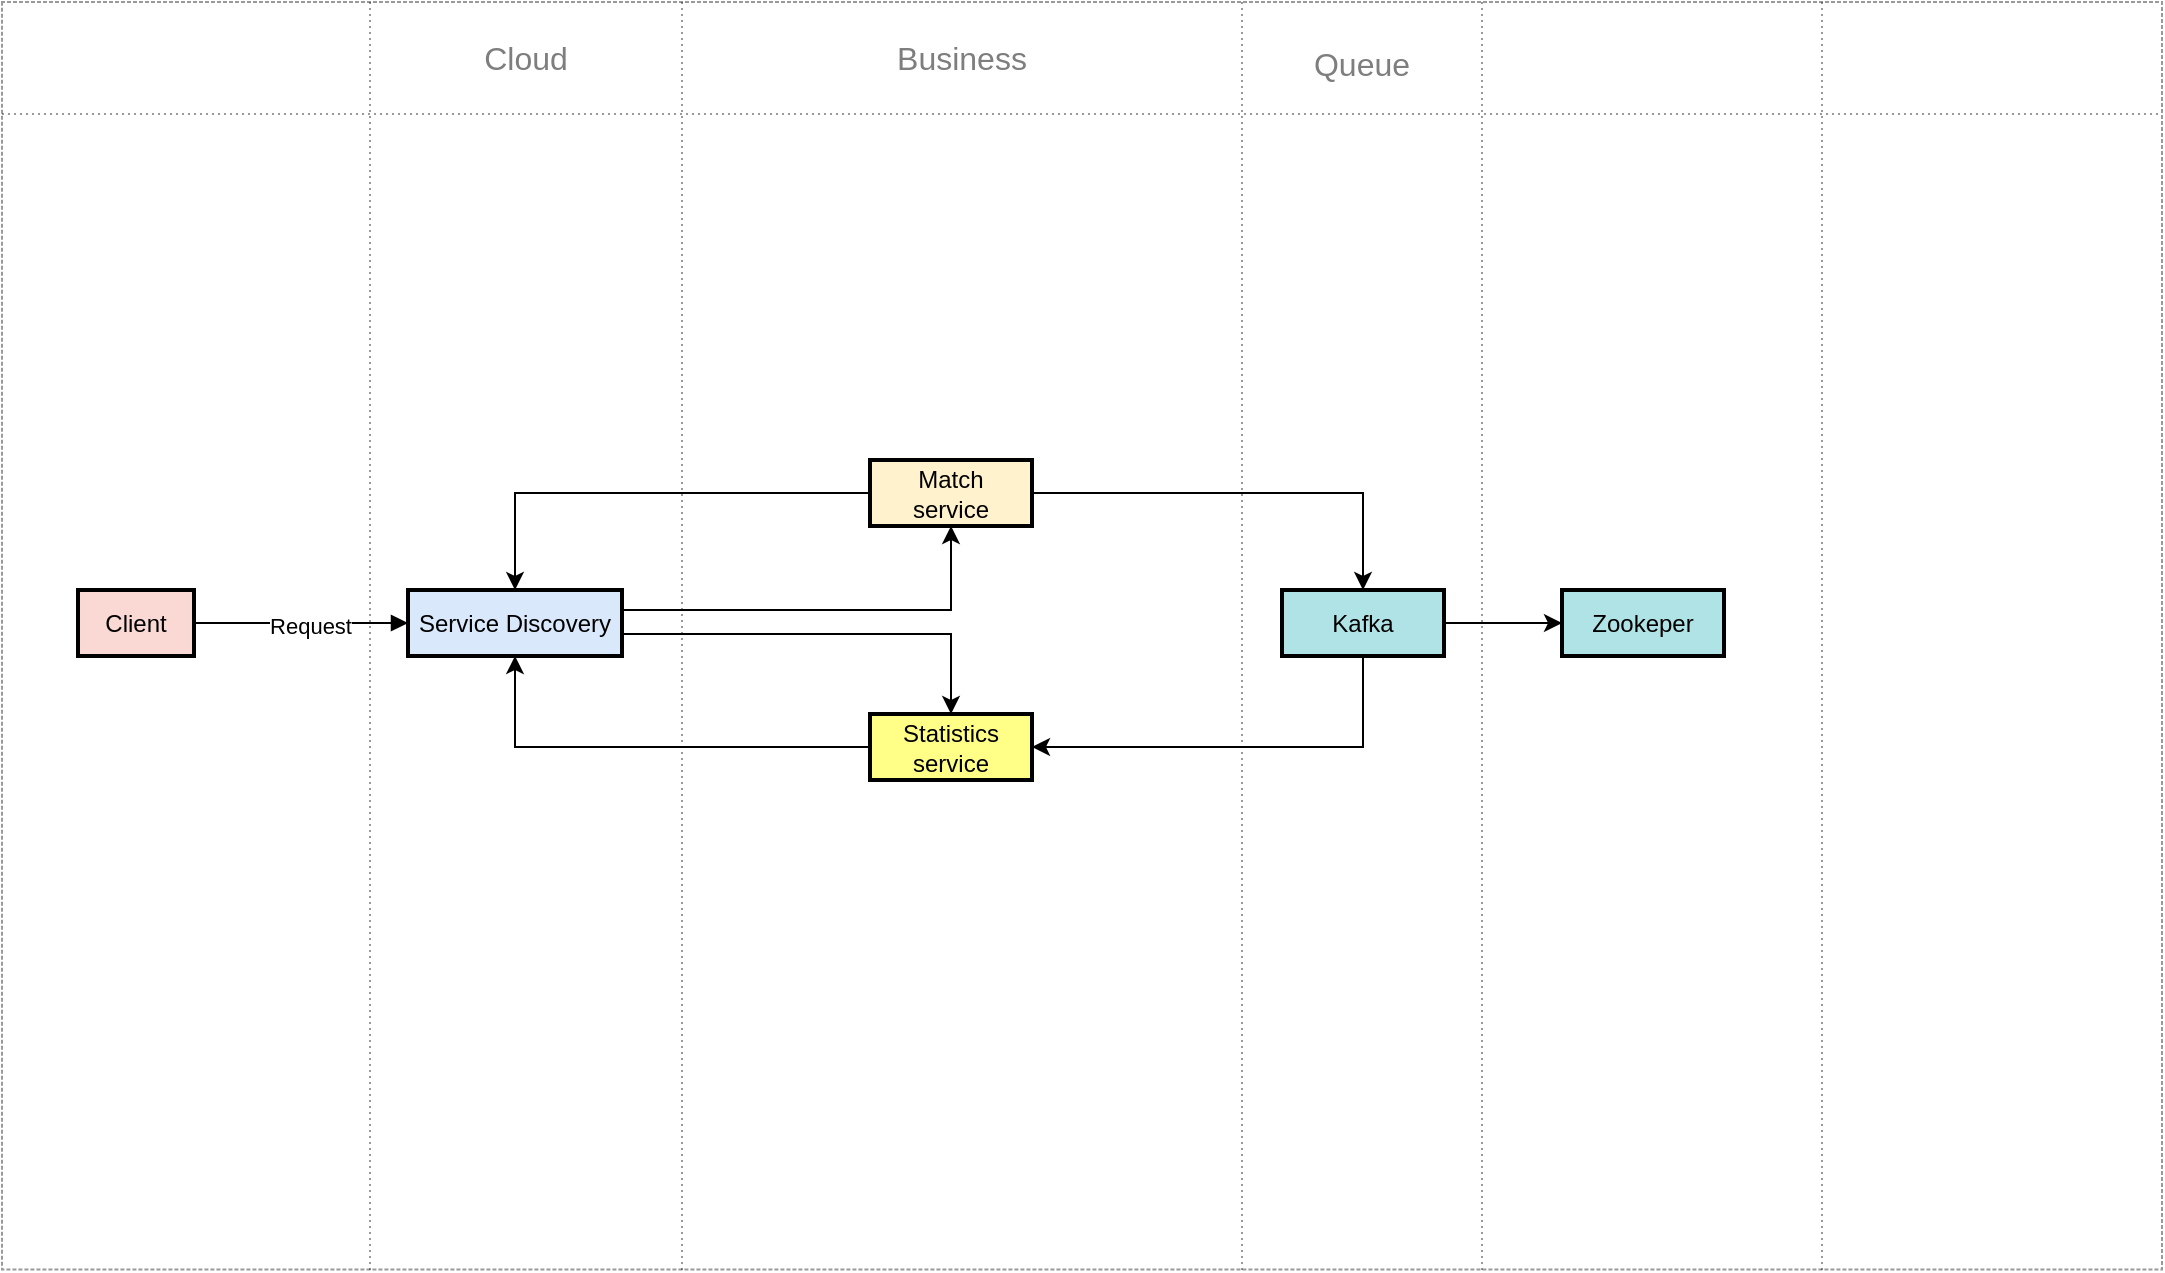 <mxfile version="24.8.3">
  <diagram name="Страница — 1" id="ubaDaPjXMqu6s0MUEHaF">
    <mxGraphModel dx="1000" dy="373" grid="0" gridSize="10" guides="1" tooltips="1" connect="1" arrows="1" fold="1" page="0" pageScale="1" pageWidth="827" pageHeight="1169" math="0" shadow="0">
      <root>
        <mxCell id="0" />
        <mxCell id="1" parent="0" />
        <mxCell id="XFKtOcQJJ61TGkPVgmkJ-61" value="" style="shape=table;startSize=0;container=1;collapsible=0;childLayout=tableLayout;strokeColor=default;fontSize=16;fillColor=none;dashed=1;dashPattern=1 2;opacity=40;swimlaneLine=1;textOpacity=50;" parent="1" vertex="1">
          <mxGeometry x="-310" y="80" width="1080" height="633.708" as="geometry" />
        </mxCell>
        <mxCell id="XFKtOcQJJ61TGkPVgmkJ-62" value="" style="shape=tableRow;horizontal=0;startSize=0;swimlaneHead=0;swimlaneBody=0;strokeColor=inherit;top=0;left=0;bottom=0;right=0;collapsible=0;dropTarget=0;fillColor=none;points=[[0,0.5],[1,0.5]];portConstraint=eastwest;fontSize=16;" parent="XFKtOcQJJ61TGkPVgmkJ-61" vertex="1">
          <mxGeometry width="1080" height="56" as="geometry" />
        </mxCell>
        <mxCell id="XFKtOcQJJ61TGkPVgmkJ-63" value="" style="shape=partialRectangle;html=1;whiteSpace=wrap;connectable=0;strokeColor=inherit;overflow=hidden;fillColor=none;top=0;left=0;bottom=0;right=0;pointerEvents=1;fontSize=16;textOpacity=50;" parent="XFKtOcQJJ61TGkPVgmkJ-62" vertex="1">
          <mxGeometry width="184" height="56" as="geometry">
            <mxRectangle width="184" height="56" as="alternateBounds" />
          </mxGeometry>
        </mxCell>
        <mxCell id="XFKtOcQJJ61TGkPVgmkJ-64" value="&lt;p style=&quot;line-height: 120%;&quot;&gt;Cloud&lt;/p&gt;" style="shape=partialRectangle;html=1;whiteSpace=wrap;connectable=0;strokeColor=inherit;overflow=hidden;fillColor=none;top=0;left=0;bottom=0;right=0;pointerEvents=1;fontSize=16;textOpacity=50;" parent="XFKtOcQJJ61TGkPVgmkJ-62" vertex="1">
          <mxGeometry x="184" width="156" height="56" as="geometry">
            <mxRectangle width="156" height="56" as="alternateBounds" />
          </mxGeometry>
        </mxCell>
        <mxCell id="XFKtOcQJJ61TGkPVgmkJ-65" value="Business" style="shape=partialRectangle;html=1;whiteSpace=wrap;connectable=0;strokeColor=inherit;overflow=hidden;fillColor=none;top=0;left=0;bottom=0;right=0;pointerEvents=1;fontSize=16;textOpacity=50;" parent="XFKtOcQJJ61TGkPVgmkJ-62" vertex="1">
          <mxGeometry x="340" width="280" height="56" as="geometry">
            <mxRectangle width="280" height="56" as="alternateBounds" />
          </mxGeometry>
        </mxCell>
        <mxCell id="XFKtOcQJJ61TGkPVgmkJ-74" value="&#xa;&lt;span style=&quot;color: rgb(0, 0, 0); font-family: Helvetica; font-size: 16px; font-style: normal; font-variant-ligatures: normal; font-variant-caps: normal; font-weight: 400; letter-spacing: normal; orphans: 2; text-align: center; text-indent: 0px; text-transform: none; widows: 2; word-spacing: 0px; -webkit-text-stroke-width: 0px; white-space: normal; background-color: rgb(255, 255, 255); text-decoration-thickness: initial; text-decoration-style: initial; text-decoration-color: initial; display: inline !important; float: none;&quot;&gt;Queue&lt;/span&gt;&#xa;&#xa;" style="shape=partialRectangle;html=1;whiteSpace=wrap;connectable=0;strokeColor=inherit;overflow=hidden;fillColor=none;top=0;left=0;bottom=0;right=0;pointerEvents=1;fontSize=16;textOpacity=50;" parent="XFKtOcQJJ61TGkPVgmkJ-62" vertex="1">
          <mxGeometry x="620" width="120" height="56" as="geometry">
            <mxRectangle width="120" height="56" as="alternateBounds" />
          </mxGeometry>
        </mxCell>
        <mxCell id="XFKtOcQJJ61TGkPVgmkJ-77" value="" style="shape=partialRectangle;html=1;whiteSpace=wrap;connectable=0;strokeColor=inherit;overflow=hidden;fillColor=none;top=0;left=0;bottom=0;right=0;pointerEvents=1;fontSize=16;textOpacity=50;" parent="XFKtOcQJJ61TGkPVgmkJ-62" vertex="1">
          <mxGeometry x="740" width="170" height="56" as="geometry">
            <mxRectangle width="170" height="56" as="alternateBounds" />
          </mxGeometry>
        </mxCell>
        <mxCell id="XFKtOcQJJ61TGkPVgmkJ-79" value="" style="shape=partialRectangle;html=1;whiteSpace=wrap;connectable=0;strokeColor=inherit;overflow=hidden;fillColor=none;top=0;left=0;bottom=0;right=0;pointerEvents=1;fontSize=16;textOpacity=50;" parent="XFKtOcQJJ61TGkPVgmkJ-62" vertex="1">
          <mxGeometry x="910" width="170" height="56" as="geometry">
            <mxRectangle width="170" height="56" as="alternateBounds" />
          </mxGeometry>
        </mxCell>
        <mxCell id="XFKtOcQJJ61TGkPVgmkJ-66" value="" style="shape=tableRow;horizontal=0;startSize=0;swimlaneHead=0;swimlaneBody=0;strokeColor=inherit;top=0;left=0;bottom=0;right=0;collapsible=0;dropTarget=0;fillColor=none;points=[[0,0.5],[1,0.5]];portConstraint=eastwest;fontSize=16;" parent="XFKtOcQJJ61TGkPVgmkJ-61" vertex="1">
          <mxGeometry y="56" width="1080" height="578" as="geometry" />
        </mxCell>
        <mxCell id="XFKtOcQJJ61TGkPVgmkJ-67" value="" style="shape=partialRectangle;html=1;whiteSpace=wrap;connectable=0;strokeColor=inherit;overflow=hidden;fillColor=none;top=0;left=0;bottom=0;right=0;pointerEvents=1;fontSize=16;" parent="XFKtOcQJJ61TGkPVgmkJ-66" vertex="1">
          <mxGeometry width="184" height="578" as="geometry">
            <mxRectangle width="184" height="578" as="alternateBounds" />
          </mxGeometry>
        </mxCell>
        <mxCell id="XFKtOcQJJ61TGkPVgmkJ-68" value="" style="shape=partialRectangle;html=1;whiteSpace=wrap;connectable=0;strokeColor=inherit;overflow=hidden;fillColor=none;top=0;left=0;bottom=0;right=0;pointerEvents=1;fontSize=16;" parent="XFKtOcQJJ61TGkPVgmkJ-66" vertex="1">
          <mxGeometry x="184" width="156" height="578" as="geometry">
            <mxRectangle width="156" height="578" as="alternateBounds" />
          </mxGeometry>
        </mxCell>
        <mxCell id="XFKtOcQJJ61TGkPVgmkJ-69" value="" style="shape=partialRectangle;html=1;whiteSpace=wrap;connectable=0;strokeColor=inherit;overflow=hidden;fillColor=none;top=0;left=0;bottom=0;right=0;pointerEvents=1;fontSize=16;" parent="XFKtOcQJJ61TGkPVgmkJ-66" vertex="1">
          <mxGeometry x="340" width="280" height="578" as="geometry">
            <mxRectangle width="280" height="578" as="alternateBounds" />
          </mxGeometry>
        </mxCell>
        <mxCell id="XFKtOcQJJ61TGkPVgmkJ-75" style="shape=partialRectangle;html=1;whiteSpace=wrap;connectable=0;strokeColor=inherit;overflow=hidden;fillColor=none;top=0;left=0;bottom=0;right=0;pointerEvents=1;fontSize=16;" parent="XFKtOcQJJ61TGkPVgmkJ-66" vertex="1">
          <mxGeometry x="620" width="120" height="578" as="geometry">
            <mxRectangle width="120" height="578" as="alternateBounds" />
          </mxGeometry>
        </mxCell>
        <mxCell id="XFKtOcQJJ61TGkPVgmkJ-78" style="shape=partialRectangle;html=1;whiteSpace=wrap;connectable=0;strokeColor=inherit;overflow=hidden;fillColor=none;top=0;left=0;bottom=0;right=0;pointerEvents=1;fontSize=16;" parent="XFKtOcQJJ61TGkPVgmkJ-66" vertex="1">
          <mxGeometry x="740" width="170" height="578" as="geometry">
            <mxRectangle width="170" height="578" as="alternateBounds" />
          </mxGeometry>
        </mxCell>
        <mxCell id="XFKtOcQJJ61TGkPVgmkJ-80" style="shape=partialRectangle;html=1;whiteSpace=wrap;connectable=0;strokeColor=inherit;overflow=hidden;fillColor=none;top=0;left=0;bottom=0;right=0;pointerEvents=1;fontSize=16;" parent="XFKtOcQJJ61TGkPVgmkJ-66" vertex="1">
          <mxGeometry x="910" width="170" height="578" as="geometry">
            <mxRectangle width="170" height="578" as="alternateBounds" />
          </mxGeometry>
        </mxCell>
        <mxCell id="2" value="Client" style="whiteSpace=wrap;strokeWidth=2;fillColor=#fad9d5;strokeColor=default;" parent="1" vertex="1">
          <mxGeometry x="-272" y="374" width="58" height="33" as="geometry" />
        </mxCell>
        <mxCell id="XFKtOcQJJ61TGkPVgmkJ-15" style="edgeStyle=orthogonalEdgeStyle;rounded=0;orthogonalLoop=1;jettySize=auto;html=1;exitX=0.5;exitY=1;exitDx=0;exitDy=0;entryX=0.5;entryY=0;entryDx=0;entryDy=0;" parent="1" target="XFKtOcQJJ61TGkPVgmkJ-14" edge="1">
          <mxGeometry relative="1" as="geometry">
            <mxPoint x="-53.5" y="393" as="sourcePoint" />
          </mxGeometry>
        </mxCell>
        <mxCell id="XFKtOcQJJ61TGkPVgmkJ-16" value="Service Lookup" style="edgeLabel;html=1;align=center;verticalAlign=middle;resizable=0;points=[];" parent="XFKtOcQJJ61TGkPVgmkJ-15" vertex="1" connectable="0">
          <mxGeometry x="-0.108" relative="1" as="geometry">
            <mxPoint as="offset" />
          </mxGeometry>
        </mxCell>
        <mxCell id="7pS44qragkz0BHSvav5G-9" style="edgeStyle=orthogonalEdgeStyle;rounded=0;orthogonalLoop=1;jettySize=auto;html=1;entryX=0.5;entryY=1;entryDx=0;entryDy=0;" edge="1" parent="1" source="5" target="XFKtOcQJJ61TGkPVgmkJ-14">
          <mxGeometry relative="1" as="geometry" />
        </mxCell>
        <mxCell id="5" value="Statistics service" style="whiteSpace=wrap;strokeWidth=2;fillColor=#ffff88;strokeColor=default;" parent="1" vertex="1">
          <mxGeometry x="124" y="436" width="81" height="33" as="geometry" />
        </mxCell>
        <mxCell id="7" value="" style="curved=1;startArrow=none;endArrow=block;exitX=1;exitY=0.5;exitDx=0;exitDy=0;entryX=0;entryY=0.5;entryDx=0;entryDy=0;" parent="1" source="2" target="XFKtOcQJJ61TGkPVgmkJ-14" edge="1">
          <mxGeometry relative="1" as="geometry">
            <Array as="points" />
            <mxPoint x="-107" y="385" as="targetPoint" />
          </mxGeometry>
        </mxCell>
        <mxCell id="XFKtOcQJJ61TGkPVgmkJ-45" value="Request" style="edgeLabel;html=1;align=center;verticalAlign=middle;resizable=0;points=[];" parent="7" vertex="1" connectable="0">
          <mxGeometry x="0.072" y="-1" relative="1" as="geometry">
            <mxPoint as="offset" />
          </mxGeometry>
        </mxCell>
        <mxCell id="7pS44qragkz0BHSvav5G-10" style="edgeStyle=orthogonalEdgeStyle;rounded=0;orthogonalLoop=1;jettySize=auto;html=1;entryX=0.5;entryY=0;entryDx=0;entryDy=0;" edge="1" parent="1" source="XFKtOcQJJ61TGkPVgmkJ-11" target="XFKtOcQJJ61TGkPVgmkJ-14">
          <mxGeometry relative="1" as="geometry" />
        </mxCell>
        <mxCell id="7pS44qragkz0BHSvav5G-14" style="edgeStyle=orthogonalEdgeStyle;rounded=0;orthogonalLoop=1;jettySize=auto;html=1;entryX=0.5;entryY=0;entryDx=0;entryDy=0;" edge="1" parent="1" source="XFKtOcQJJ61TGkPVgmkJ-11" target="XFKtOcQJJ61TGkPVgmkJ-12">
          <mxGeometry relative="1" as="geometry" />
        </mxCell>
        <mxCell id="XFKtOcQJJ61TGkPVgmkJ-11" value="Match&#xa;service" style="whiteSpace=wrap;strokeWidth=2;fillColor=#fff2cc;strokeColor=default;" parent="1" vertex="1">
          <mxGeometry x="124" y="309" width="81" height="33" as="geometry" />
        </mxCell>
        <mxCell id="7pS44qragkz0BHSvav5G-8" style="edgeStyle=orthogonalEdgeStyle;rounded=0;orthogonalLoop=1;jettySize=auto;html=1;entryX=1;entryY=0.5;entryDx=0;entryDy=0;exitX=0.5;exitY=1;exitDx=0;exitDy=0;" edge="1" parent="1" source="XFKtOcQJJ61TGkPVgmkJ-12" target="5">
          <mxGeometry relative="1" as="geometry" />
        </mxCell>
        <mxCell id="7pS44qragkz0BHSvav5G-12" style="edgeStyle=orthogonalEdgeStyle;rounded=0;orthogonalLoop=1;jettySize=auto;html=1;entryX=0;entryY=0.5;entryDx=0;entryDy=0;" edge="1" parent="1" source="XFKtOcQJJ61TGkPVgmkJ-12" target="7pS44qragkz0BHSvav5G-11">
          <mxGeometry relative="1" as="geometry" />
        </mxCell>
        <mxCell id="XFKtOcQJJ61TGkPVgmkJ-12" value="Kafka" style="whiteSpace=wrap;strokeWidth=2;fillColor=#b0e3e6;strokeColor=default;" parent="1" vertex="1">
          <mxGeometry x="330" y="374" width="81" height="33" as="geometry" />
        </mxCell>
        <mxCell id="7pS44qragkz0BHSvav5G-16" style="edgeStyle=orthogonalEdgeStyle;rounded=0;orthogonalLoop=1;jettySize=auto;html=1;entryX=0.5;entryY=1;entryDx=0;entryDy=0;" edge="1" parent="1" source="XFKtOcQJJ61TGkPVgmkJ-14" target="XFKtOcQJJ61TGkPVgmkJ-11">
          <mxGeometry relative="1" as="geometry">
            <Array as="points">
              <mxPoint x="165" y="384" />
            </Array>
          </mxGeometry>
        </mxCell>
        <mxCell id="7pS44qragkz0BHSvav5G-17" style="edgeStyle=orthogonalEdgeStyle;rounded=0;orthogonalLoop=1;jettySize=auto;html=1;entryX=0.5;entryY=0;entryDx=0;entryDy=0;" edge="1" parent="1" source="XFKtOcQJJ61TGkPVgmkJ-14" target="5">
          <mxGeometry relative="1" as="geometry">
            <Array as="points">
              <mxPoint x="165" y="396" />
            </Array>
          </mxGeometry>
        </mxCell>
        <mxCell id="XFKtOcQJJ61TGkPVgmkJ-14" value="Service Discovery" style="whiteSpace=wrap;strokeWidth=2;fillColor=#dae8fc;strokeColor=default;" parent="1" vertex="1">
          <mxGeometry x="-107" y="374" width="107" height="33" as="geometry" />
        </mxCell>
        <mxCell id="7pS44qragkz0BHSvav5G-11" value="Zookeper" style="whiteSpace=wrap;strokeWidth=2;fillColor=#b0e3e6;strokeColor=default;" vertex="1" parent="1">
          <mxGeometry x="470" y="374" width="81" height="33" as="geometry" />
        </mxCell>
      </root>
    </mxGraphModel>
  </diagram>
</mxfile>
